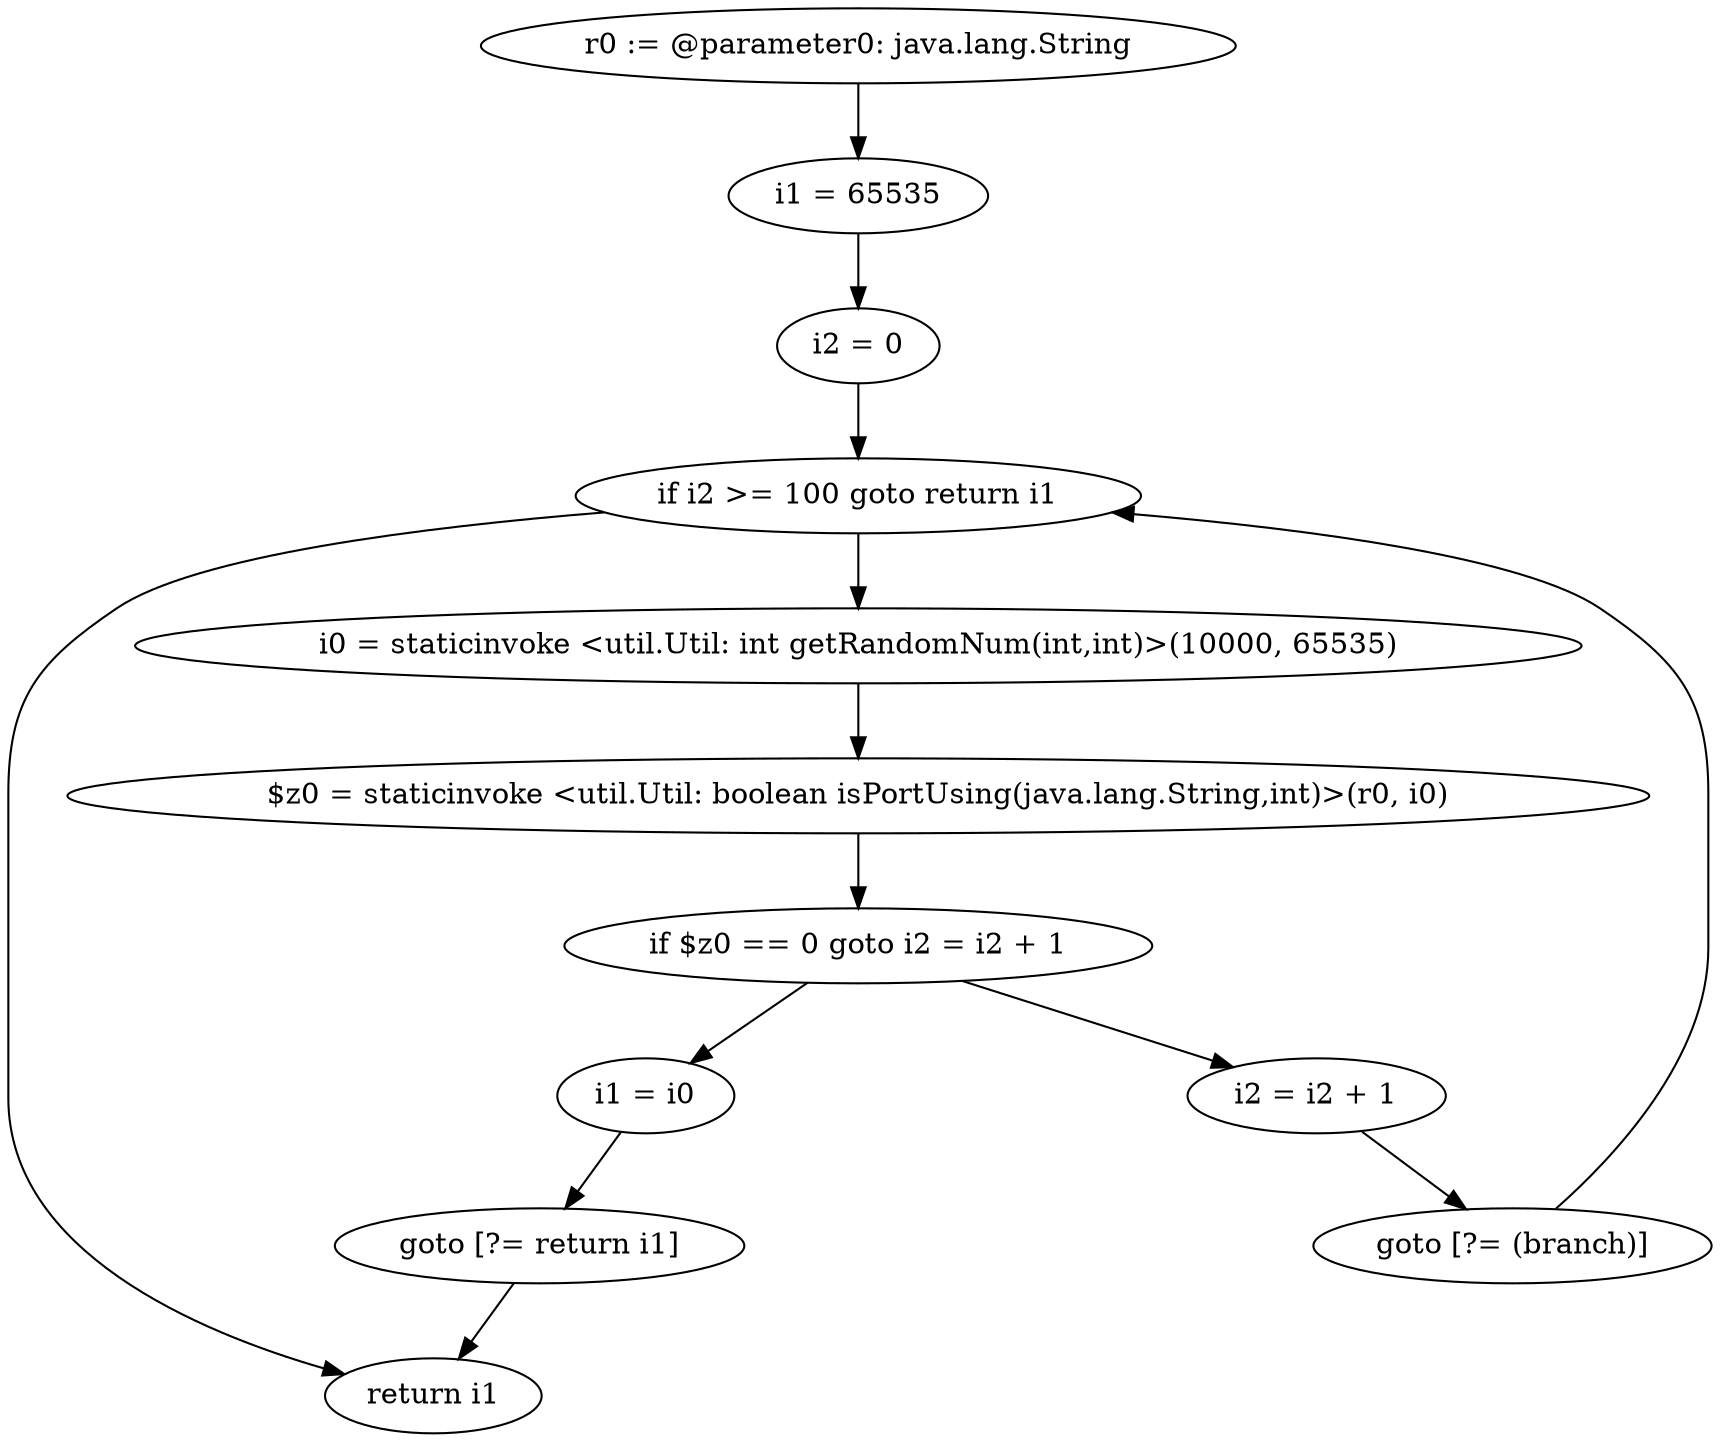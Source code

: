 digraph "unitGraph" {
    "r0 := @parameter0: java.lang.String"
    "i1 = 65535"
    "i2 = 0"
    "if i2 >= 100 goto return i1"
    "i0 = staticinvoke <util.Util: int getRandomNum(int,int)>(10000, 65535)"
    "$z0 = staticinvoke <util.Util: boolean isPortUsing(java.lang.String,int)>(r0, i0)"
    "if $z0 == 0 goto i2 = i2 + 1"
    "i1 = i0"
    "goto [?= return i1]"
    "i2 = i2 + 1"
    "goto [?= (branch)]"
    "return i1"
    "r0 := @parameter0: java.lang.String"->"i1 = 65535";
    "i1 = 65535"->"i2 = 0";
    "i2 = 0"->"if i2 >= 100 goto return i1";
    "if i2 >= 100 goto return i1"->"i0 = staticinvoke <util.Util: int getRandomNum(int,int)>(10000, 65535)";
    "if i2 >= 100 goto return i1"->"return i1";
    "i0 = staticinvoke <util.Util: int getRandomNum(int,int)>(10000, 65535)"->"$z0 = staticinvoke <util.Util: boolean isPortUsing(java.lang.String,int)>(r0, i0)";
    "$z0 = staticinvoke <util.Util: boolean isPortUsing(java.lang.String,int)>(r0, i0)"->"if $z0 == 0 goto i2 = i2 + 1";
    "if $z0 == 0 goto i2 = i2 + 1"->"i1 = i0";
    "if $z0 == 0 goto i2 = i2 + 1"->"i2 = i2 + 1";
    "i1 = i0"->"goto [?= return i1]";
    "goto [?= return i1]"->"return i1";
    "i2 = i2 + 1"->"goto [?= (branch)]";
    "goto [?= (branch)]"->"if i2 >= 100 goto return i1";
}
